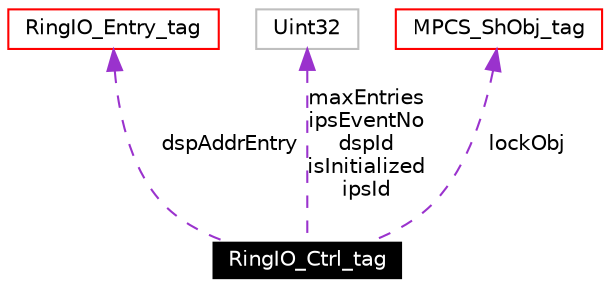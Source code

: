 digraph G
{
  edge [fontname="Helvetica",fontsize=10,labelfontname="Helvetica",labelfontsize=10];
  node [fontname="Helvetica",fontsize=10,shape=record];
  Node1 [label="RingIO_Ctrl_tag",height=0.2,width=0.4,color="white", fillcolor="black", style="filled" fontcolor="white"];
  Node2 -> Node1 [dir=back,color="darkorchid3",fontsize=10,style="dashed",label="dspAddrEntry",fontname="Helvetica"];
  Node2 [label="RingIO_Entry_tag",height=0.2,width=0.4,color="red", fillcolor="white", style="filled",URL="$structRingIO__Entry__tag.html"];
  Node3 -> Node1 [dir=back,color="darkorchid3",fontsize=10,style="dashed",label="maxEntries\nipsEventNo\ndspId\nisInitialized\nipsId",fontname="Helvetica"];
  Node3 [label="Uint32",height=0.2,width=0.4,color="grey75", fillcolor="white", style="filled"];
  Node4 -> Node1 [dir=back,color="darkorchid3",fontsize=10,style="dashed",label="lockObj",fontname="Helvetica"];
  Node4 [label="MPCS_ShObj_tag",height=0.2,width=0.4,color="red", fillcolor="white", style="filled",URL="$structMPCS__ShObj__tag.html"];
}
